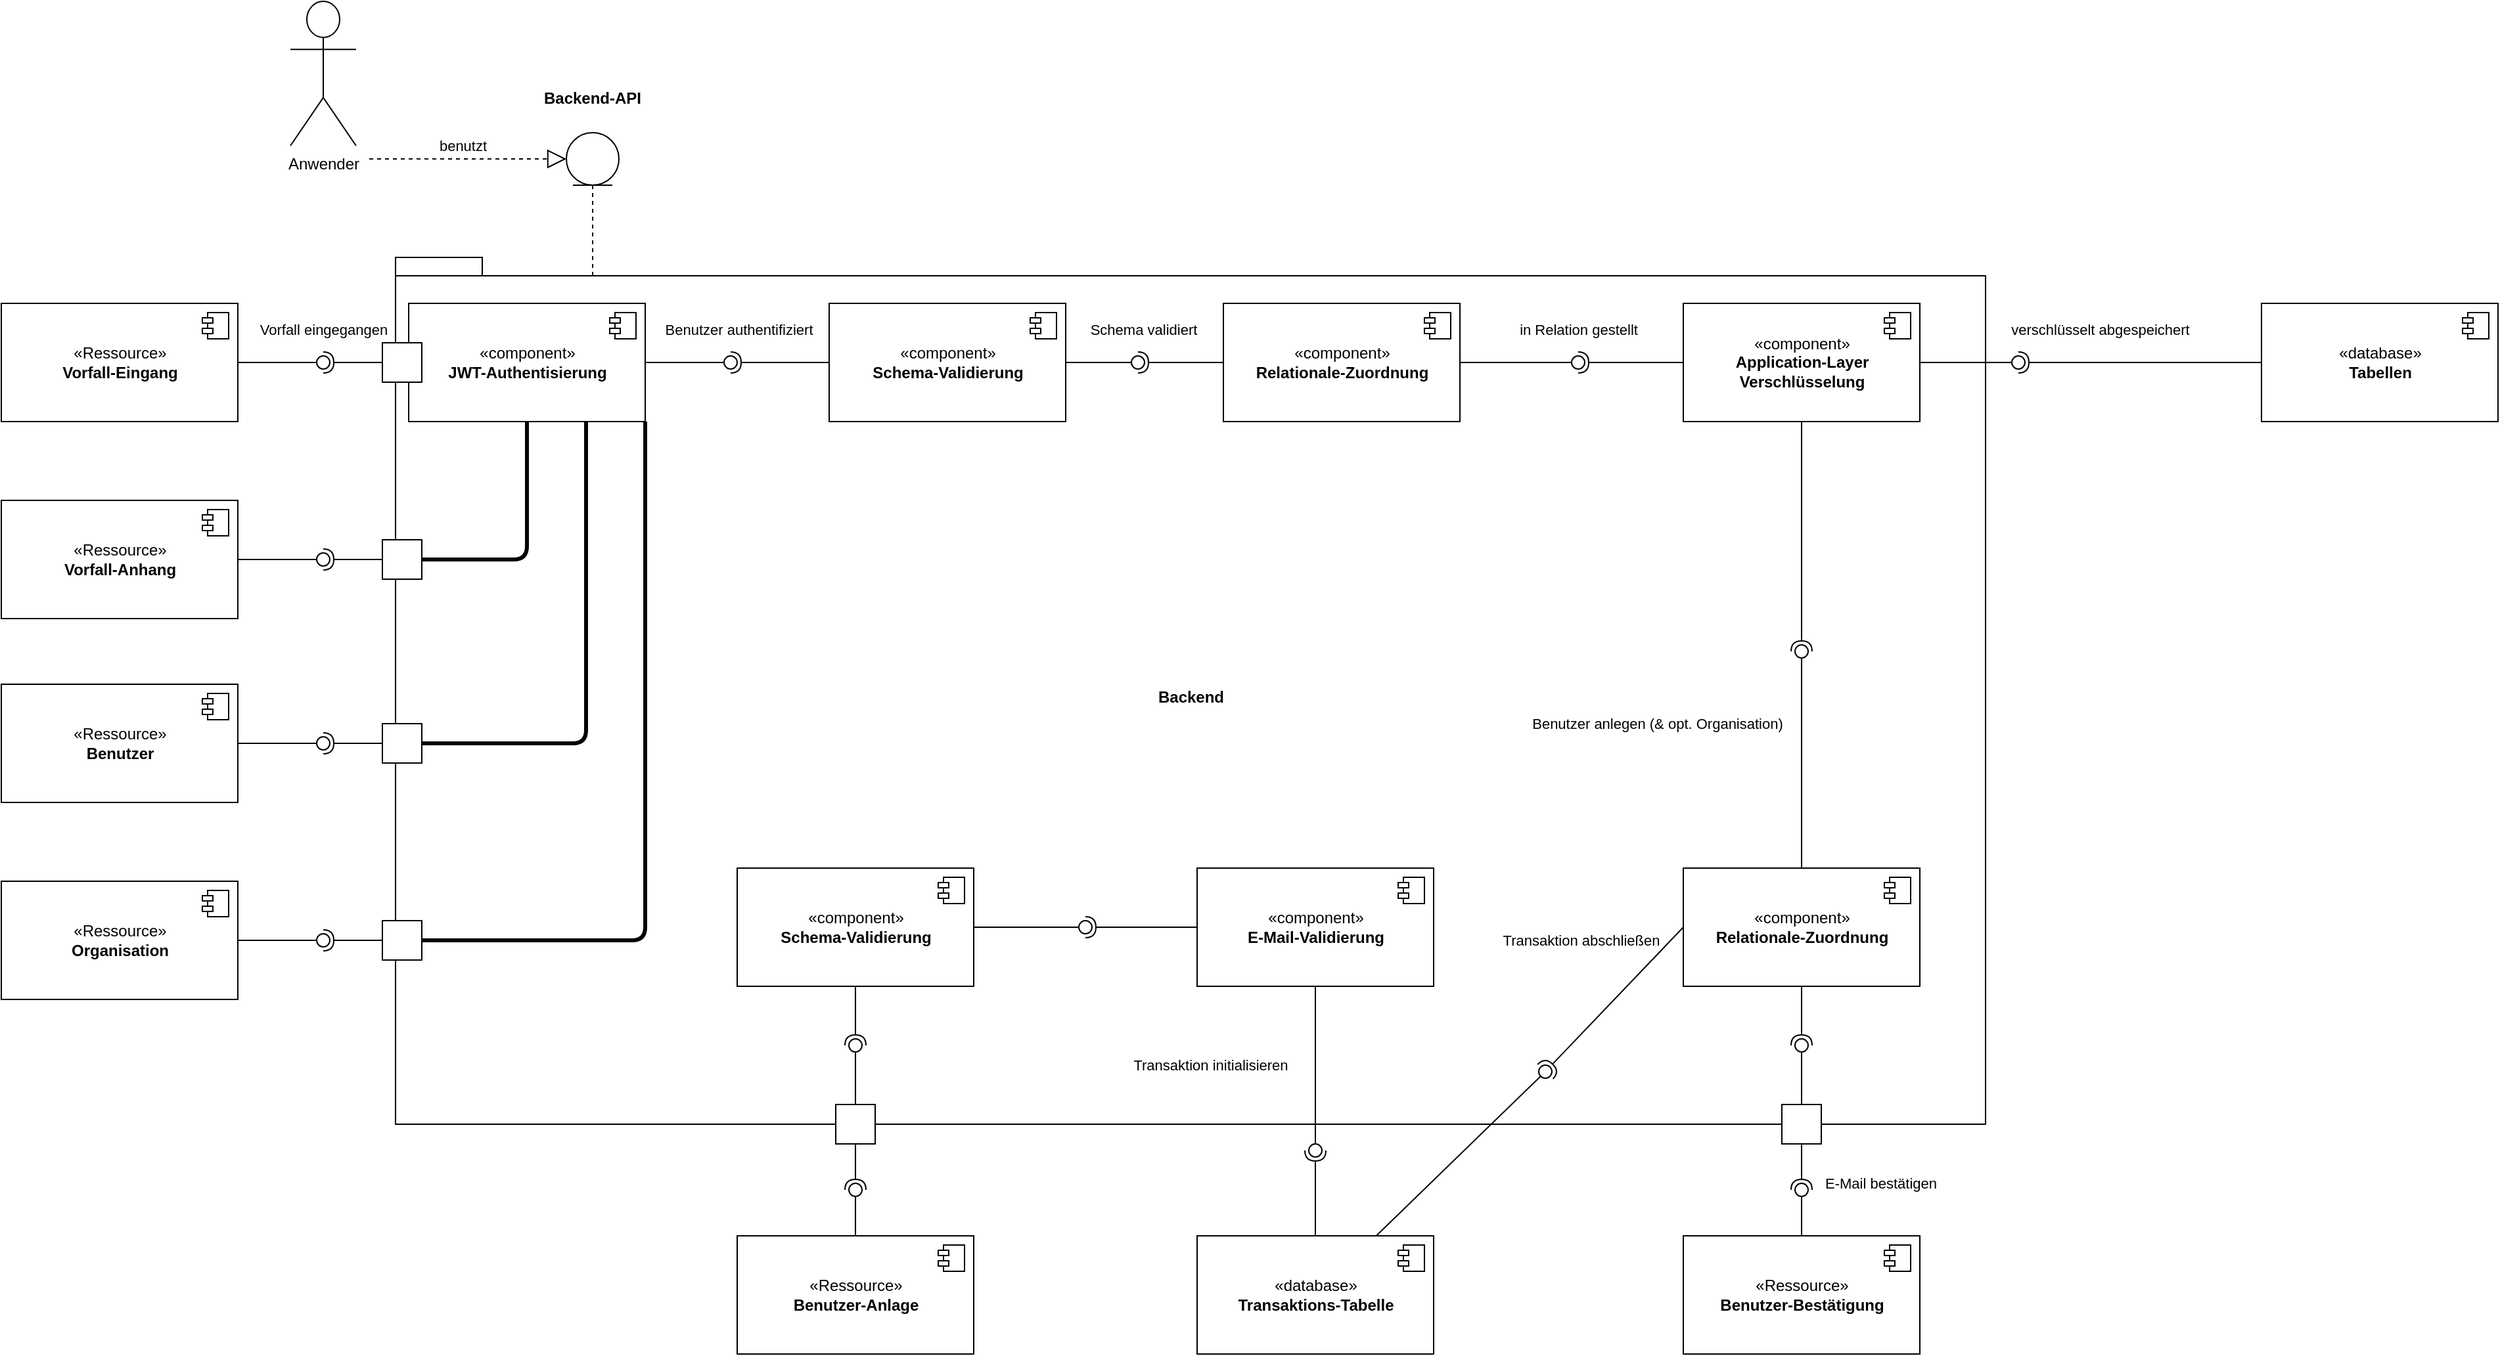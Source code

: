 <mxfile>
    <diagram id="56R0733wzjq3iwMWSclb" name="Seite-1">
        <mxGraphModel dx="803" dy="639" grid="1" gridSize="10" guides="1" tooltips="1" connect="1" arrows="1" fold="1" page="1" pageScale="1" pageWidth="3300" pageHeight="4681" math="0" shadow="0">
            <root>
                <mxCell id="0"/>
                <mxCell id="1" parent="0"/>
                <mxCell id="34" value="Backend" style="shape=folder;fontStyle=1;spacingTop=10;tabWidth=40;tabHeight=14;tabPosition=left;html=1;movable=0;resizable=0;rotatable=0;deletable=0;editable=0;connectable=0;" parent="1" vertex="1">
                    <mxGeometry x="340" y="255" width="1210" height="660" as="geometry"/>
                </mxCell>
                <mxCell id="3" value="«component»&lt;br&gt;&lt;b&gt;JWT-Authentisierung&lt;/b&gt;" style="html=1;dropTarget=0;" parent="1" vertex="1">
                    <mxGeometry x="350" y="290" width="180" height="90" as="geometry"/>
                </mxCell>
                <mxCell id="4" value="" style="shape=module;jettyWidth=8;jettyHeight=4;" parent="3" vertex="1">
                    <mxGeometry x="1" width="20" height="20" relative="1" as="geometry">
                        <mxPoint x="-27" y="7" as="offset"/>
                    </mxGeometry>
                </mxCell>
                <mxCell id="5" value="«component»&lt;br&gt;&lt;b&gt;Schema-Validierung&lt;/b&gt;" style="html=1;dropTarget=0;" parent="1" vertex="1">
                    <mxGeometry x="670" y="290" width="180" height="90" as="geometry"/>
                </mxCell>
                <mxCell id="6" value="" style="shape=module;jettyWidth=8;jettyHeight=4;" parent="5" vertex="1">
                    <mxGeometry x="1" width="20" height="20" relative="1" as="geometry">
                        <mxPoint x="-27" y="7" as="offset"/>
                    </mxGeometry>
                </mxCell>
                <mxCell id="7" value="" style="rounded=0;orthogonalLoop=1;jettySize=auto;html=1;endArrow=none;endFill=0;sketch=0;sourcePerimeterSpacing=0;targetPerimeterSpacing=0;exitX=1;exitY=0.5;exitDx=0;exitDy=0;" parent="1" source="10" target="9" edge="1">
                    <mxGeometry relative="1" as="geometry">
                        <mxPoint x="200" y="360" as="sourcePoint"/>
                    </mxGeometry>
                </mxCell>
                <mxCell id="8" value="Vorfall eingegangen" style="rounded=0;orthogonalLoop=1;jettySize=auto;html=1;endArrow=halfCircle;endFill=0;entryX=0.5;entryY=0.5;endSize=6;strokeWidth=1;sketch=0;exitX=0;exitY=0.5;exitDx=0;exitDy=0;" parent="1" source="3" target="9" edge="1">
                    <mxGeometry x="1" y="-25" relative="1" as="geometry">
                        <mxPoint x="240" y="360" as="sourcePoint"/>
                        <mxPoint as="offset"/>
                    </mxGeometry>
                </mxCell>
                <mxCell id="9" value="" style="ellipse;whiteSpace=wrap;html=1;align=center;aspect=fixed;resizable=0;points=[];outlineConnect=0;sketch=0;" parent="1" vertex="1">
                    <mxGeometry x="280" y="330" width="10" height="10" as="geometry"/>
                </mxCell>
                <mxCell id="10" value="«Ressource»&lt;br&gt;&lt;b&gt;Vorfall-Eingang&lt;/b&gt;" style="html=1;dropTarget=0;" parent="1" vertex="1">
                    <mxGeometry x="40" y="290" width="180" height="90" as="geometry"/>
                </mxCell>
                <mxCell id="11" value="" style="shape=module;jettyWidth=8;jettyHeight=4;" parent="10" vertex="1">
                    <mxGeometry x="1" width="20" height="20" relative="1" as="geometry">
                        <mxPoint x="-27" y="7" as="offset"/>
                    </mxGeometry>
                </mxCell>
                <mxCell id="12" value="" style="rounded=0;orthogonalLoop=1;jettySize=auto;html=1;endArrow=none;endFill=0;sketch=0;sourcePerimeterSpacing=0;targetPerimeterSpacing=0;exitX=1;exitY=0.5;exitDx=0;exitDy=0;" parent="1" source="3" target="14" edge="1">
                    <mxGeometry relative="1" as="geometry">
                        <mxPoint x="530" y="345" as="sourcePoint"/>
                    </mxGeometry>
                </mxCell>
                <mxCell id="13" value="" style="rounded=0;orthogonalLoop=1;jettySize=auto;html=1;endArrow=halfCircle;endFill=0;entryX=0.5;entryY=0.5;endSize=6;strokeWidth=1;sketch=0;exitX=0;exitY=0.5;exitDx=0;exitDy=0;" parent="1" source="5" target="14" edge="1">
                    <mxGeometry relative="1" as="geometry">
                        <mxPoint x="630" y="325" as="sourcePoint"/>
                    </mxGeometry>
                </mxCell>
                <mxCell id="20" value="Benutzer authentifiziert" style="edgeLabel;html=1;align=center;verticalAlign=middle;resizable=0;points=[];" parent="13" vertex="1" connectable="0">
                    <mxGeometry x="0.644" y="-5" relative="1" as="geometry">
                        <mxPoint x="-8" y="-20" as="offset"/>
                    </mxGeometry>
                </mxCell>
                <mxCell id="14" value="" style="ellipse;whiteSpace=wrap;html=1;align=center;aspect=fixed;resizable=0;points=[];outlineConnect=0;sketch=0;" parent="1" vertex="1">
                    <mxGeometry x="590" y="330" width="10" height="10" as="geometry"/>
                </mxCell>
                <mxCell id="18" value="" style="fontStyle=0;labelPosition=right;verticalLabelPosition=middle;align=left;verticalAlign=middle;spacingLeft=2;" parent="1" vertex="1">
                    <mxGeometry x="330" y="320" width="30" height="30" as="geometry"/>
                </mxCell>
                <mxCell id="23" value="«component»&lt;br&gt;&lt;b&gt;Relationale-Zuordnung&lt;/b&gt;" style="html=1;dropTarget=0;" parent="1" vertex="1">
                    <mxGeometry x="970" y="290" width="180" height="90" as="geometry"/>
                </mxCell>
                <mxCell id="24" value="" style="shape=module;jettyWidth=8;jettyHeight=4;" parent="23" vertex="1">
                    <mxGeometry x="1" width="20" height="20" relative="1" as="geometry">
                        <mxPoint x="-27" y="7" as="offset"/>
                    </mxGeometry>
                </mxCell>
                <mxCell id="25" value="" style="rounded=0;orthogonalLoop=1;jettySize=auto;html=1;endArrow=none;endFill=0;sketch=0;sourcePerimeterSpacing=0;targetPerimeterSpacing=0;exitX=1;exitY=0.5;exitDx=0;exitDy=0;" parent="1" source="5" target="28" edge="1">
                    <mxGeometry relative="1" as="geometry">
                        <mxPoint x="580" y="495" as="sourcePoint"/>
                    </mxGeometry>
                </mxCell>
                <mxCell id="26" value="" style="rounded=0;orthogonalLoop=1;jettySize=auto;html=1;endArrow=halfCircle;endFill=0;entryX=0.5;entryY=0.5;endSize=6;strokeWidth=1;sketch=0;exitX=0;exitY=0.5;exitDx=0;exitDy=0;" parent="1" source="23" target="28" edge="1">
                    <mxGeometry relative="1" as="geometry">
                        <mxPoint x="670" y="485" as="sourcePoint"/>
                    </mxGeometry>
                </mxCell>
                <mxCell id="27" value="Schema validiert" style="edgeLabel;html=1;align=center;verticalAlign=middle;resizable=0;points=[];" parent="26" vertex="1" connectable="0">
                    <mxGeometry x="0.644" y="-5" relative="1" as="geometry">
                        <mxPoint x="-8" y="-20" as="offset"/>
                    </mxGeometry>
                </mxCell>
                <mxCell id="28" value="" style="ellipse;whiteSpace=wrap;html=1;align=center;aspect=fixed;resizable=0;points=[];outlineConnect=0;sketch=0;" parent="1" vertex="1">
                    <mxGeometry x="900" y="330" width="10" height="10" as="geometry"/>
                </mxCell>
                <mxCell id="37" value="«component»&lt;br&gt;&lt;b&gt;Application-Layer&lt;br&gt;Verschlüsselung&lt;/b&gt;" style="html=1;dropTarget=0;" parent="1" vertex="1">
                    <mxGeometry x="1320" y="290" width="180" height="90" as="geometry"/>
                </mxCell>
                <mxCell id="38" value="" style="shape=module;jettyWidth=8;jettyHeight=4;" parent="37" vertex="1">
                    <mxGeometry x="1" width="20" height="20" relative="1" as="geometry">
                        <mxPoint x="-27" y="7" as="offset"/>
                    </mxGeometry>
                </mxCell>
                <mxCell id="39" value="" style="rounded=0;orthogonalLoop=1;jettySize=auto;html=1;endArrow=none;endFill=0;sketch=0;sourcePerimeterSpacing=0;targetPerimeterSpacing=0;" parent="1" source="23" target="41" edge="1">
                    <mxGeometry relative="1" as="geometry">
                        <mxPoint x="1220" y="335" as="sourcePoint"/>
                    </mxGeometry>
                </mxCell>
                <mxCell id="40" value="in Relation gestellt" style="rounded=0;orthogonalLoop=1;jettySize=auto;html=1;endArrow=halfCircle;endFill=0;entryX=0.5;entryY=0.5;endSize=6;strokeWidth=1;sketch=0;exitX=0;exitY=0.5;exitDx=0;exitDy=0;" parent="1" source="37" target="41" edge="1">
                    <mxGeometry x="1" y="-25" relative="1" as="geometry">
                        <mxPoint x="1260" y="335" as="sourcePoint"/>
                        <mxPoint as="offset"/>
                    </mxGeometry>
                </mxCell>
                <mxCell id="41" value="" style="ellipse;whiteSpace=wrap;html=1;align=center;aspect=fixed;resizable=0;points=[];outlineConnect=0;sketch=0;" parent="1" vertex="1">
                    <mxGeometry x="1235" y="330" width="10" height="10" as="geometry"/>
                </mxCell>
                <mxCell id="42" value="«database»&lt;br&gt;&lt;b&gt;Tabellen&lt;/b&gt;" style="html=1;dropTarget=0;" parent="1" vertex="1">
                    <mxGeometry x="1760" y="290" width="180" height="90" as="geometry"/>
                </mxCell>
                <mxCell id="43" value="" style="shape=module;jettyWidth=8;jettyHeight=4;" parent="42" vertex="1">
                    <mxGeometry x="1" width="20" height="20" relative="1" as="geometry">
                        <mxPoint x="-27" y="7" as="offset"/>
                    </mxGeometry>
                </mxCell>
                <mxCell id="45" value="Anwender" style="shape=umlActor;verticalLabelPosition=bottom;verticalAlign=top;html=1;" parent="1" vertex="1">
                    <mxGeometry x="260" y="60" width="50" height="110" as="geometry"/>
                </mxCell>
                <mxCell id="46" value="" style="shape=umlLifeline;participant=umlEntity;perimeter=lifelinePerimeter;whiteSpace=wrap;html=1;container=1;collapsible=0;recursiveResize=0;verticalAlign=top;spacingTop=36;outlineConnect=0;" parent="1" vertex="1">
                    <mxGeometry x="470" y="160" width="40" height="110" as="geometry"/>
                </mxCell>
                <mxCell id="47" value="Backend-API" style="text;align=center;fontStyle=1;verticalAlign=middle;spacingLeft=3;spacingRight=3;strokeColor=none;rotatable=0;points=[[0,0.5],[1,0.5]];portConstraint=eastwest;" parent="1" vertex="1">
                    <mxGeometry x="450" y="120" width="80" height="26" as="geometry"/>
                </mxCell>
                <mxCell id="48" value="benutzt" style="endArrow=block;dashed=1;endFill=0;endSize=12;html=1;" parent="1" edge="1">
                    <mxGeometry x="-0.067" y="10" width="160" relative="1" as="geometry">
                        <mxPoint x="320" y="180" as="sourcePoint"/>
                        <mxPoint x="470" y="180" as="targetPoint"/>
                        <mxPoint x="1" as="offset"/>
                    </mxGeometry>
                </mxCell>
                <mxCell id="49" value="" style="rounded=0;orthogonalLoop=1;jettySize=auto;html=1;endArrow=none;endFill=0;sketch=0;sourcePerimeterSpacing=0;targetPerimeterSpacing=0;exitX=1;exitY=0.5;exitDx=0;exitDy=0;" parent="1" source="37" target="51" edge="1">
                    <mxGeometry relative="1" as="geometry">
                        <mxPoint x="1600" y="465" as="sourcePoint"/>
                    </mxGeometry>
                </mxCell>
                <mxCell id="50" value="" style="rounded=0;orthogonalLoop=1;jettySize=auto;html=1;endArrow=halfCircle;endFill=0;entryX=0.5;entryY=0.5;endSize=6;strokeWidth=1;sketch=0;exitX=0;exitY=0.5;exitDx=0;exitDy=0;" parent="1" source="42" target="51" edge="1">
                    <mxGeometry relative="1" as="geometry">
                        <mxPoint x="1640" y="465" as="sourcePoint"/>
                    </mxGeometry>
                </mxCell>
                <mxCell id="52" value="verschlüsselt abgespeichert" style="edgeLabel;html=1;align=center;verticalAlign=middle;resizable=0;points=[];" parent="50" vertex="1" connectable="0">
                    <mxGeometry x="-0.258" y="3" relative="1" as="geometry">
                        <mxPoint x="-55" y="-28" as="offset"/>
                    </mxGeometry>
                </mxCell>
                <mxCell id="51" value="" style="ellipse;whiteSpace=wrap;html=1;align=center;aspect=fixed;resizable=0;points=[];outlineConnect=0;sketch=0;" parent="1" vertex="1">
                    <mxGeometry x="1570" y="330" width="10" height="10" as="geometry"/>
                </mxCell>
                <mxCell id="53" value="«Ressource»&lt;br&gt;&lt;b&gt;Vorfall-Anhang&lt;/b&gt;" style="html=1;dropTarget=0;" parent="1" vertex="1">
                    <mxGeometry x="40" y="440" width="180" height="90" as="geometry"/>
                </mxCell>
                <mxCell id="54" value="" style="shape=module;jettyWidth=8;jettyHeight=4;" parent="53" vertex="1">
                    <mxGeometry x="1" width="20" height="20" relative="1" as="geometry">
                        <mxPoint x="-27" y="7" as="offset"/>
                    </mxGeometry>
                </mxCell>
                <mxCell id="55" value="«Ressource»&lt;br&gt;&lt;b&gt;Benutzer&lt;/b&gt;" style="html=1;dropTarget=0;" vertex="1" parent="1">
                    <mxGeometry x="40" y="580" width="180" height="90" as="geometry"/>
                </mxCell>
                <mxCell id="56" value="" style="shape=module;jettyWidth=8;jettyHeight=4;" vertex="1" parent="55">
                    <mxGeometry x="1" width="20" height="20" relative="1" as="geometry">
                        <mxPoint x="-27" y="7" as="offset"/>
                    </mxGeometry>
                </mxCell>
                <mxCell id="57" value="" style="fontStyle=0;labelPosition=right;verticalLabelPosition=middle;align=left;verticalAlign=middle;spacingLeft=2;" vertex="1" parent="1">
                    <mxGeometry x="330" y="470" width="30" height="30" as="geometry"/>
                </mxCell>
                <mxCell id="58" value="" style="fontStyle=0;labelPosition=right;verticalLabelPosition=middle;align=left;verticalAlign=middle;spacingLeft=2;" vertex="1" parent="1">
                    <mxGeometry x="330" y="610" width="30" height="30" as="geometry"/>
                </mxCell>
                <mxCell id="59" value="" style="rounded=0;orthogonalLoop=1;jettySize=auto;html=1;endArrow=none;endFill=0;sketch=0;sourcePerimeterSpacing=0;targetPerimeterSpacing=0;" edge="1" target="61" parent="1" source="53">
                    <mxGeometry relative="1" as="geometry">
                        <mxPoint x="285" y="485" as="sourcePoint"/>
                    </mxGeometry>
                </mxCell>
                <mxCell id="60" value="" style="rounded=0;orthogonalLoop=1;jettySize=auto;html=1;endArrow=halfCircle;endFill=0;entryX=0.5;entryY=0.5;endSize=6;strokeWidth=1;sketch=0;exitX=0;exitY=0.5;exitDx=0;exitDy=0;" edge="1" target="61" parent="1" source="57">
                    <mxGeometry relative="1" as="geometry">
                        <mxPoint x="325" y="485" as="sourcePoint"/>
                    </mxGeometry>
                </mxCell>
                <mxCell id="61" value="" style="ellipse;whiteSpace=wrap;html=1;align=center;aspect=fixed;resizable=0;points=[];outlineConnect=0;sketch=0;" vertex="1" parent="1">
                    <mxGeometry x="280" y="480" width="10" height="10" as="geometry"/>
                </mxCell>
                <mxCell id="62" value="" style="rounded=0;orthogonalLoop=1;jettySize=auto;html=1;endArrow=none;endFill=0;sketch=0;sourcePerimeterSpacing=0;targetPerimeterSpacing=0;" edge="1" target="64" parent="1" source="55">
                    <mxGeometry relative="1" as="geometry">
                        <mxPoint x="285" y="625" as="sourcePoint"/>
                    </mxGeometry>
                </mxCell>
                <mxCell id="63" value="" style="rounded=0;orthogonalLoop=1;jettySize=auto;html=1;endArrow=halfCircle;endFill=0;entryX=0.5;entryY=0.5;endSize=6;strokeWidth=1;sketch=0;exitX=0;exitY=0.5;exitDx=0;exitDy=0;" edge="1" target="64" parent="1" source="58">
                    <mxGeometry relative="1" as="geometry">
                        <mxPoint x="325" y="625" as="sourcePoint"/>
                    </mxGeometry>
                </mxCell>
                <mxCell id="64" value="" style="ellipse;whiteSpace=wrap;html=1;align=center;aspect=fixed;resizable=0;points=[];outlineConnect=0;sketch=0;" vertex="1" parent="1">
                    <mxGeometry x="280" y="620" width="10" height="10" as="geometry"/>
                </mxCell>
                <mxCell id="65" value="«Ressource»&lt;br&gt;&lt;b&gt;Organisation&lt;/b&gt;" style="html=1;dropTarget=0;" vertex="1" parent="1">
                    <mxGeometry x="40" y="730" width="180" height="90" as="geometry"/>
                </mxCell>
                <mxCell id="66" value="" style="shape=module;jettyWidth=8;jettyHeight=4;" vertex="1" parent="65">
                    <mxGeometry x="1" width="20" height="20" relative="1" as="geometry">
                        <mxPoint x="-27" y="7" as="offset"/>
                    </mxGeometry>
                </mxCell>
                <mxCell id="70" value="" style="fontStyle=0;labelPosition=right;verticalLabelPosition=middle;align=left;verticalAlign=middle;spacingLeft=2;" vertex="1" parent="1">
                    <mxGeometry x="330" y="760" width="30" height="30" as="geometry"/>
                </mxCell>
                <mxCell id="71" value="" style="rounded=0;orthogonalLoop=1;jettySize=auto;html=1;endArrow=none;endFill=0;sketch=0;sourcePerimeterSpacing=0;targetPerimeterSpacing=0;" edge="1" target="73" parent="1" source="65">
                    <mxGeometry relative="1" as="geometry">
                        <mxPoint x="285" y="775" as="sourcePoint"/>
                    </mxGeometry>
                </mxCell>
                <mxCell id="72" value="" style="rounded=0;orthogonalLoop=1;jettySize=auto;html=1;endArrow=halfCircle;endFill=0;entryX=0.5;entryY=0.5;endSize=6;strokeWidth=1;sketch=0;exitX=0;exitY=0.5;exitDx=0;exitDy=0;" edge="1" target="73" parent="1" source="70">
                    <mxGeometry relative="1" as="geometry">
                        <mxPoint x="325" y="775" as="sourcePoint"/>
                    </mxGeometry>
                </mxCell>
                <mxCell id="73" value="" style="ellipse;whiteSpace=wrap;html=1;align=center;aspect=fixed;resizable=0;points=[];outlineConnect=0;sketch=0;" vertex="1" parent="1">
                    <mxGeometry x="280" y="770" width="10" height="10" as="geometry"/>
                </mxCell>
                <mxCell id="74" value="" style="endArrow=none;startArrow=none;endFill=0;startFill=0;endSize=8;html=1;verticalAlign=bottom;labelBackgroundColor=none;strokeWidth=3;exitX=1;exitY=0.5;exitDx=0;exitDy=0;entryX=0.5;entryY=1;entryDx=0;entryDy=0;jumpSize=2;" edge="1" parent="1" source="57" target="3">
                    <mxGeometry width="160" relative="1" as="geometry">
                        <mxPoint x="370" y="480" as="sourcePoint"/>
                        <mxPoint x="530" y="480" as="targetPoint"/>
                        <Array as="points">
                            <mxPoint x="440" y="485"/>
                        </Array>
                    </mxGeometry>
                </mxCell>
                <mxCell id="75" value="" style="endArrow=none;startArrow=none;endFill=0;startFill=0;endSize=8;html=1;verticalAlign=bottom;labelBackgroundColor=none;strokeWidth=3;exitX=1;exitY=0.5;exitDx=0;exitDy=0;entryX=0.75;entryY=1;entryDx=0;entryDy=0;jumpSize=2;" edge="1" parent="1" source="58" target="3">
                    <mxGeometry width="160" relative="1" as="geometry">
                        <mxPoint x="400" y="565" as="sourcePoint"/>
                        <mxPoint x="480" y="460" as="targetPoint"/>
                        <Array as="points">
                            <mxPoint x="485" y="625"/>
                        </Array>
                    </mxGeometry>
                </mxCell>
                <mxCell id="76" value="" style="endArrow=none;startArrow=none;endFill=0;startFill=0;endSize=8;html=1;verticalAlign=bottom;labelBackgroundColor=none;strokeWidth=3;exitX=1;exitY=0.5;exitDx=0;exitDy=0;jumpSize=2;" edge="1" parent="1" source="70">
                    <mxGeometry width="160" relative="1" as="geometry">
                        <mxPoint x="450" y="790" as="sourcePoint"/>
                        <mxPoint x="530" y="380" as="targetPoint"/>
                        <Array as="points">
                            <mxPoint x="530" y="775"/>
                        </Array>
                    </mxGeometry>
                </mxCell>
                <mxCell id="77" value="«Ressource»&lt;br&gt;&lt;b&gt;Benutzer-Anlage&lt;/b&gt;" style="html=1;dropTarget=0;" vertex="1" parent="1">
                    <mxGeometry x="600" y="1000" width="180" height="90" as="geometry"/>
                </mxCell>
                <mxCell id="78" value="" style="shape=module;jettyWidth=8;jettyHeight=4;" vertex="1" parent="77">
                    <mxGeometry x="1" width="20" height="20" relative="1" as="geometry">
                        <mxPoint x="-27" y="7" as="offset"/>
                    </mxGeometry>
                </mxCell>
                <mxCell id="80" value="" style="fontStyle=0;labelPosition=right;verticalLabelPosition=middle;align=left;verticalAlign=middle;spacingLeft=2;" vertex="1" parent="1">
                    <mxGeometry x="675" y="900" width="30" height="30" as="geometry"/>
                </mxCell>
                <mxCell id="81" value="" style="rounded=0;orthogonalLoop=1;jettySize=auto;html=1;endArrow=none;endFill=0;sketch=0;sourcePerimeterSpacing=0;targetPerimeterSpacing=0;jumpSize=2;" edge="1" target="83" parent="1" source="77">
                    <mxGeometry relative="1" as="geometry">
                        <mxPoint x="670" y="915" as="sourcePoint"/>
                    </mxGeometry>
                </mxCell>
                <mxCell id="82" value="" style="rounded=0;orthogonalLoop=1;jettySize=auto;html=1;endArrow=halfCircle;endFill=0;entryX=0.5;entryY=0.5;endSize=6;strokeWidth=1;sketch=0;jumpSize=2;exitX=0.5;exitY=1;exitDx=0;exitDy=0;" edge="1" target="83" parent="1" source="80">
                    <mxGeometry relative="1" as="geometry">
                        <mxPoint x="710" y="915" as="sourcePoint"/>
                    </mxGeometry>
                </mxCell>
                <mxCell id="83" value="" style="ellipse;whiteSpace=wrap;html=1;align=center;aspect=fixed;resizable=0;points=[];outlineConnect=0;sketch=0;" vertex="1" parent="1">
                    <mxGeometry x="685" y="960" width="10" height="10" as="geometry"/>
                </mxCell>
                <mxCell id="84" value="«component»&lt;br&gt;&lt;b&gt;Schema-Validierung&lt;/b&gt;" style="html=1;dropTarget=0;" vertex="1" parent="1">
                    <mxGeometry x="600" y="720" width="180" height="90" as="geometry"/>
                </mxCell>
                <mxCell id="85" value="" style="shape=module;jettyWidth=8;jettyHeight=4;" vertex="1" parent="84">
                    <mxGeometry x="1" width="20" height="20" relative="1" as="geometry">
                        <mxPoint x="-27" y="7" as="offset"/>
                    </mxGeometry>
                </mxCell>
                <mxCell id="86" value="«component»&lt;br&gt;&lt;b&gt;E-Mail-Validierung&lt;/b&gt;" style="html=1;dropTarget=0;" vertex="1" parent="1">
                    <mxGeometry x="950" y="720" width="180" height="90" as="geometry"/>
                </mxCell>
                <mxCell id="87" value="" style="shape=module;jettyWidth=8;jettyHeight=4;" vertex="1" parent="86">
                    <mxGeometry x="1" width="20" height="20" relative="1" as="geometry">
                        <mxPoint x="-27" y="7" as="offset"/>
                    </mxGeometry>
                </mxCell>
                <mxCell id="88" value="" style="rounded=0;orthogonalLoop=1;jettySize=auto;html=1;endArrow=none;endFill=0;sketch=0;sourcePerimeterSpacing=0;targetPerimeterSpacing=0;jumpSize=2;" edge="1" target="90" parent="1" source="80">
                    <mxGeometry relative="1" as="geometry">
                        <mxPoint x="670" y="815" as="sourcePoint"/>
                    </mxGeometry>
                </mxCell>
                <mxCell id="89" value="" style="rounded=0;orthogonalLoop=1;jettySize=auto;html=1;endArrow=halfCircle;endFill=0;entryX=0.5;entryY=0.5;endSize=6;strokeWidth=1;sketch=0;jumpSize=2;exitX=0.5;exitY=1;exitDx=0;exitDy=0;" edge="1" target="90" parent="1" source="84">
                    <mxGeometry relative="1" as="geometry">
                        <mxPoint x="710" y="815" as="sourcePoint"/>
                    </mxGeometry>
                </mxCell>
                <mxCell id="90" value="" style="ellipse;whiteSpace=wrap;html=1;align=center;aspect=fixed;resizable=0;points=[];outlineConnect=0;sketch=0;" vertex="1" parent="1">
                    <mxGeometry x="685" y="850" width="10" height="10" as="geometry"/>
                </mxCell>
                <mxCell id="91" value="" style="rounded=0;orthogonalLoop=1;jettySize=auto;html=1;endArrow=none;endFill=0;sketch=0;sourcePerimeterSpacing=0;targetPerimeterSpacing=0;jumpSize=2;" edge="1" target="93" parent="1" source="84">
                    <mxGeometry relative="1" as="geometry">
                        <mxPoint x="845" y="765" as="sourcePoint"/>
                    </mxGeometry>
                </mxCell>
                <mxCell id="92" value="" style="rounded=0;orthogonalLoop=1;jettySize=auto;html=1;endArrow=halfCircle;endFill=0;entryX=0.5;entryY=0.5;endSize=6;strokeWidth=1;sketch=0;jumpSize=2;" edge="1" target="93" parent="1" source="86">
                    <mxGeometry relative="1" as="geometry">
                        <mxPoint x="885" y="765" as="sourcePoint"/>
                    </mxGeometry>
                </mxCell>
                <mxCell id="93" value="" style="ellipse;whiteSpace=wrap;html=1;align=center;aspect=fixed;resizable=0;points=[];outlineConnect=0;sketch=0;" vertex="1" parent="1">
                    <mxGeometry x="860" y="760" width="10" height="10" as="geometry"/>
                </mxCell>
                <mxCell id="94" value="«database»&lt;br&gt;&lt;b&gt;Transaktions-Tabelle&lt;/b&gt;" style="html=1;dropTarget=0;" vertex="1" parent="1">
                    <mxGeometry x="950" y="1000" width="180" height="90" as="geometry"/>
                </mxCell>
                <mxCell id="95" value="" style="shape=module;jettyWidth=8;jettyHeight=4;" vertex="1" parent="94">
                    <mxGeometry x="1" width="20" height="20" relative="1" as="geometry">
                        <mxPoint x="-27" y="7" as="offset"/>
                    </mxGeometry>
                </mxCell>
                <mxCell id="97" value="Transaktion initialisieren" style="rounded=0;orthogonalLoop=1;jettySize=auto;html=1;endArrow=none;endFill=0;sketch=0;sourcePerimeterSpacing=0;targetPerimeterSpacing=0;jumpSize=2;" edge="1" target="99" parent="1" source="86">
                    <mxGeometry y="-80" relative="1" as="geometry">
                        <mxPoint x="1020" y="895" as="sourcePoint"/>
                        <mxPoint as="offset"/>
                    </mxGeometry>
                </mxCell>
                <mxCell id="98" value="" style="rounded=0;orthogonalLoop=1;jettySize=auto;html=1;endArrow=halfCircle;endFill=0;entryX=0.5;entryY=0.5;endSize=6;strokeWidth=1;sketch=0;jumpSize=2;exitX=0.5;exitY=0;exitDx=0;exitDy=0;" edge="1" target="99" parent="1" source="94">
                    <mxGeometry relative="1" as="geometry">
                        <mxPoint x="1060" y="895" as="sourcePoint"/>
                    </mxGeometry>
                </mxCell>
                <mxCell id="99" value="" style="ellipse;whiteSpace=wrap;html=1;align=center;aspect=fixed;resizable=0;points=[];outlineConnect=0;sketch=0;" vertex="1" parent="1">
                    <mxGeometry x="1035" y="930" width="10" height="10" as="geometry"/>
                </mxCell>
                <mxCell id="100" value="«Ressource»&lt;br&gt;&lt;b&gt;Benutzer-Bestätigung&lt;/b&gt;" style="html=1;dropTarget=0;" vertex="1" parent="1">
                    <mxGeometry x="1320" y="1000" width="180" height="90" as="geometry"/>
                </mxCell>
                <mxCell id="101" value="" style="shape=module;jettyWidth=8;jettyHeight=4;" vertex="1" parent="100">
                    <mxGeometry x="1" width="20" height="20" relative="1" as="geometry">
                        <mxPoint x="-27" y="7" as="offset"/>
                    </mxGeometry>
                </mxCell>
                <mxCell id="102" value="" style="fontStyle=0;labelPosition=right;verticalLabelPosition=middle;align=left;verticalAlign=middle;spacingLeft=2;" vertex="1" parent="1">
                    <mxGeometry x="1395" y="900" width="30" height="30" as="geometry"/>
                </mxCell>
                <mxCell id="103" value="" style="rounded=0;orthogonalLoop=1;jettySize=auto;html=1;endArrow=none;endFill=0;sketch=0;sourcePerimeterSpacing=0;targetPerimeterSpacing=0;jumpSize=2;" edge="1" target="105" parent="1" source="100">
                    <mxGeometry relative="1" as="geometry">
                        <mxPoint x="1390" y="915" as="sourcePoint"/>
                    </mxGeometry>
                </mxCell>
                <mxCell id="104" value="E-Mail bestätigen" style="rounded=0;orthogonalLoop=1;jettySize=auto;html=1;endArrow=halfCircle;endFill=0;entryX=0.5;entryY=0.5;endSize=6;strokeWidth=1;sketch=0;jumpSize=2;exitX=0.5;exitY=1;exitDx=0;exitDy=0;" edge="1" target="105" parent="1" source="102">
                    <mxGeometry x="0.714" y="60" relative="1" as="geometry">
                        <mxPoint x="1430" y="915" as="sourcePoint"/>
                        <mxPoint as="offset"/>
                    </mxGeometry>
                </mxCell>
                <mxCell id="105" value="" style="ellipse;whiteSpace=wrap;html=1;align=center;aspect=fixed;resizable=0;points=[];outlineConnect=0;sketch=0;" vertex="1" parent="1">
                    <mxGeometry x="1405" y="960" width="10" height="10" as="geometry"/>
                </mxCell>
                <mxCell id="106" value="«component»&lt;br&gt;&lt;b&gt;Relationale-Zuordnung&lt;/b&gt;" style="html=1;dropTarget=0;" vertex="1" parent="1">
                    <mxGeometry x="1320" y="720" width="180" height="90" as="geometry"/>
                </mxCell>
                <mxCell id="107" value="" style="shape=module;jettyWidth=8;jettyHeight=4;" vertex="1" parent="106">
                    <mxGeometry x="1" width="20" height="20" relative="1" as="geometry">
                        <mxPoint x="-27" y="7" as="offset"/>
                    </mxGeometry>
                </mxCell>
                <mxCell id="111" value="" style="rounded=0;orthogonalLoop=1;jettySize=auto;html=1;endArrow=none;endFill=0;sketch=0;sourcePerimeterSpacing=0;targetPerimeterSpacing=0;jumpSize=2;" edge="1" target="113" parent="1" source="94">
                    <mxGeometry relative="1" as="geometry">
                        <mxPoint x="1195" y="1045" as="sourcePoint"/>
                    </mxGeometry>
                </mxCell>
                <mxCell id="112" value="" style="rounded=0;orthogonalLoop=1;jettySize=auto;html=1;endArrow=halfCircle;endFill=0;entryX=0.5;entryY=0.5;endSize=6;strokeWidth=1;sketch=0;jumpSize=2;exitX=0;exitY=0.5;exitDx=0;exitDy=0;" edge="1" target="113" parent="1" source="106">
                    <mxGeometry relative="1" as="geometry">
                        <mxPoint x="1235" y="1045" as="sourcePoint"/>
                    </mxGeometry>
                </mxCell>
                <mxCell id="122" value="Transaktion abschließen" style="edgeLabel;html=1;align=center;verticalAlign=middle;resizable=0;points=[];" vertex="1" connectable="0" parent="112">
                    <mxGeometry x="0.204" y="-3" relative="1" as="geometry">
                        <mxPoint x="-13" y="-54" as="offset"/>
                    </mxGeometry>
                </mxCell>
                <mxCell id="113" value="" style="ellipse;whiteSpace=wrap;html=1;align=center;aspect=fixed;resizable=0;points=[];outlineConnect=0;sketch=0;" vertex="1" parent="1">
                    <mxGeometry x="1210" y="870" width="10" height="10" as="geometry"/>
                </mxCell>
                <mxCell id="119" value="" style="rounded=0;orthogonalLoop=1;jettySize=auto;html=1;endArrow=none;endFill=0;sketch=0;sourcePerimeterSpacing=0;targetPerimeterSpacing=0;jumpSize=2;" edge="1" target="121" parent="1" source="102">
                    <mxGeometry relative="1" as="geometry">
                        <mxPoint x="1390" y="815" as="sourcePoint"/>
                    </mxGeometry>
                </mxCell>
                <mxCell id="120" value="" style="rounded=0;orthogonalLoop=1;jettySize=auto;html=1;endArrow=halfCircle;endFill=0;entryX=0.5;entryY=0.5;endSize=6;strokeWidth=1;sketch=0;jumpSize=2;exitX=0.5;exitY=1;exitDx=0;exitDy=0;" edge="1" target="121" parent="1" source="106">
                    <mxGeometry relative="1" as="geometry">
                        <mxPoint x="1440" y="815" as="sourcePoint"/>
                    </mxGeometry>
                </mxCell>
                <mxCell id="121" value="" style="ellipse;whiteSpace=wrap;html=1;align=center;aspect=fixed;resizable=0;points=[];outlineConnect=0;sketch=0;" vertex="1" parent="1">
                    <mxGeometry x="1405" y="850" width="10" height="10" as="geometry"/>
                </mxCell>
                <mxCell id="126" value="" style="rounded=0;orthogonalLoop=1;jettySize=auto;html=1;endArrow=none;endFill=0;sketch=0;sourcePerimeterSpacing=0;targetPerimeterSpacing=0;jumpSize=2;" edge="1" target="128" parent="1" source="106">
                    <mxGeometry relative="1" as="geometry">
                        <mxPoint x="1400" y="635" as="sourcePoint"/>
                    </mxGeometry>
                </mxCell>
                <mxCell id="129" value="Benutzer anlegen (&amp;amp; opt. Organisation)" style="edgeLabel;html=1;align=center;verticalAlign=middle;resizable=0;points=[];" vertex="1" connectable="0" parent="126">
                    <mxGeometry x="0.266" y="-5" relative="1" as="geometry">
                        <mxPoint x="-115" y="-9" as="offset"/>
                    </mxGeometry>
                </mxCell>
                <mxCell id="127" value="" style="rounded=0;orthogonalLoop=1;jettySize=auto;html=1;endArrow=halfCircle;endFill=0;entryX=0.5;entryY=0.5;endSize=6;strokeWidth=1;sketch=0;jumpSize=2;exitX=0.5;exitY=1;exitDx=0;exitDy=0;" edge="1" target="128" parent="1" source="37">
                    <mxGeometry relative="1" as="geometry">
                        <mxPoint x="1440" y="635" as="sourcePoint"/>
                    </mxGeometry>
                </mxCell>
                <mxCell id="128" value="" style="ellipse;whiteSpace=wrap;html=1;align=center;aspect=fixed;resizable=0;points=[];outlineConnect=0;sketch=0;" vertex="1" parent="1">
                    <mxGeometry x="1405" y="550" width="10" height="10" as="geometry"/>
                </mxCell>
            </root>
        </mxGraphModel>
    </diagram>
</mxfile>